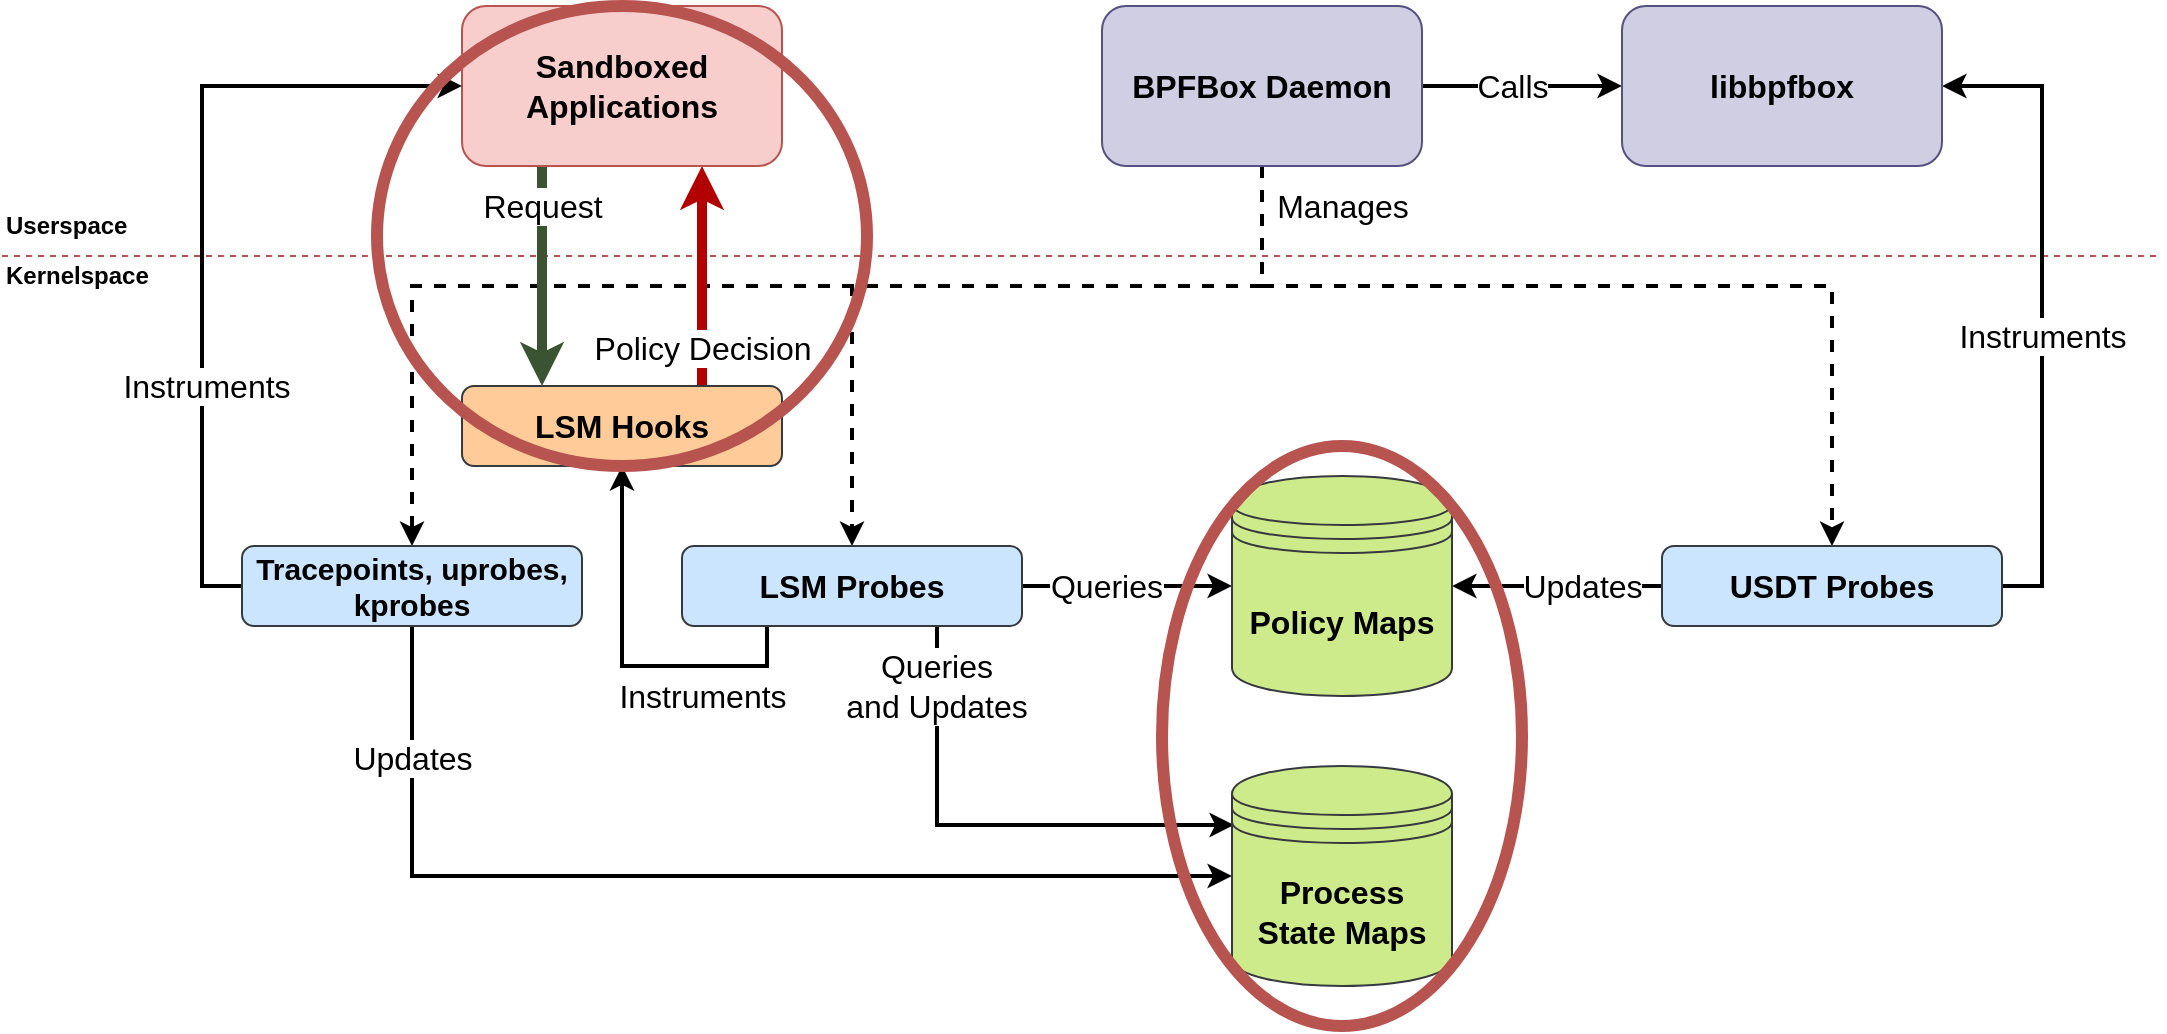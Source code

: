 <mxfile version="13.7.9" type="device"><diagram id="W3UNxI2KwEIUc9SHptHD" name="Page-1"><mxGraphModel dx="2272" dy="848" grid="1" gridSize="10" guides="1" tooltips="1" connect="1" arrows="1" fold="1" page="1" pageScale="1" pageWidth="850" pageHeight="1100" background="none" math="0" shadow="0"><root><mxCell id="0"/><mxCell id="1" parent="0"/><mxCell id="N7EhoKvQdH3JPfqy7K0Q-1" value="" style="endArrow=none;dashed=1;html=1;strokeWidth=1;fillColor=#f8cecc;strokeColor=#b85450;" parent="1" edge="1"><mxGeometry width="50" height="50" relative="1" as="geometry"><mxPoint x="-300" y="245" as="sourcePoint"/><mxPoint x="780" y="245" as="targetPoint"/></mxGeometry></mxCell><mxCell id="Ajm6GjGX5-6_ctmMt1A_-7" style="edgeStyle=orthogonalEdgeStyle;rounded=0;orthogonalLoop=1;jettySize=auto;html=1;exitX=0.5;exitY=1;exitDx=0;exitDy=0;entryX=0.5;entryY=0;entryDx=0;entryDy=0;fontSize=16;strokeWidth=2;dashed=1;" parent="1" source="Ajm6GjGX5-6_ctmMt1A_-1" target="Ajm6GjGX5-6_ctmMt1A_-2" edge="1"><mxGeometry relative="1" as="geometry"><Array as="points"><mxPoint x="330" y="260"/><mxPoint x="125" y="260"/></Array></mxGeometry></mxCell><mxCell id="Ajm6GjGX5-6_ctmMt1A_-8" style="edgeStyle=orthogonalEdgeStyle;rounded=0;orthogonalLoop=1;jettySize=auto;html=1;exitX=0.5;exitY=1;exitDx=0;exitDy=0;entryX=0.5;entryY=0;entryDx=0;entryDy=0;fontSize=16;strokeWidth=2;dashed=1;" parent="1" source="Ajm6GjGX5-6_ctmMt1A_-1" target="Ajm6GjGX5-6_ctmMt1A_-6" edge="1"><mxGeometry relative="1" as="geometry"><Array as="points"><mxPoint x="330" y="260"/><mxPoint x="615" y="260"/></Array></mxGeometry></mxCell><mxCell id="Ajm6GjGX5-6_ctmMt1A_-26" style="edgeStyle=orthogonalEdgeStyle;rounded=0;orthogonalLoop=1;jettySize=auto;html=1;exitX=1;exitY=0.5;exitDx=0;exitDy=0;entryX=0;entryY=0.5;entryDx=0;entryDy=0;fontSize=16;strokeWidth=2;" parent="1" source="Ajm6GjGX5-6_ctmMt1A_-1" target="Ajm6GjGX5-6_ctmMt1A_-25" edge="1"><mxGeometry relative="1" as="geometry"/></mxCell><mxCell id="Ajm6GjGX5-6_ctmMt1A_-28" value="Calls" style="edgeLabel;html=1;align=center;verticalAlign=middle;resizable=0;points=[];fontSize=16;" parent="Ajm6GjGX5-6_ctmMt1A_-26" vertex="1" connectable="0"><mxGeometry x="-0.102" y="1" relative="1" as="geometry"><mxPoint y="1" as="offset"/></mxGeometry></mxCell><mxCell id="Ajm6GjGX5-6_ctmMt1A_-34" style="edgeStyle=orthogonalEdgeStyle;rounded=0;orthogonalLoop=1;jettySize=auto;html=1;exitX=0.5;exitY=1;exitDx=0;exitDy=0;fontSize=16;strokeWidth=2;dashed=1;" parent="1" source="Ajm6GjGX5-6_ctmMt1A_-1" target="Ajm6GjGX5-6_ctmMt1A_-33" edge="1"><mxGeometry relative="1" as="geometry"><Array as="points"><mxPoint x="330" y="260"/><mxPoint x="-95" y="260"/></Array></mxGeometry></mxCell><mxCell id="Ajm6GjGX5-6_ctmMt1A_-56" value="Manages" style="edgeLabel;html=1;align=center;verticalAlign=middle;resizable=0;points=[];fontSize=16;" parent="Ajm6GjGX5-6_ctmMt1A_-34" vertex="1" connectable="0"><mxGeometry x="-0.932" y="-2" relative="1" as="geometry"><mxPoint x="42" y="-0.8" as="offset"/></mxGeometry></mxCell><mxCell id="Ajm6GjGX5-6_ctmMt1A_-1" value="BPFBox Daemon" style="rounded=1;whiteSpace=wrap;html=1;fontStyle=1;fillColor=#d0cee2;strokeColor=#56517e;fontSize=16;" parent="1" vertex="1"><mxGeometry x="250" y="120" width="160" height="80" as="geometry"/></mxCell><mxCell id="Ajm6GjGX5-6_ctmMt1A_-20" style="edgeStyle=orthogonalEdgeStyle;rounded=0;orthogonalLoop=1;jettySize=auto;html=1;exitX=1;exitY=0.5;exitDx=0;exitDy=0;entryX=0;entryY=0.5;entryDx=0;entryDy=0;fontSize=16;strokeWidth=2;" parent="1" source="Ajm6GjGX5-6_ctmMt1A_-2" target="Ajm6GjGX5-6_ctmMt1A_-18" edge="1"><mxGeometry relative="1" as="geometry"/></mxCell><mxCell id="Ajm6GjGX5-6_ctmMt1A_-21" value="Queries" style="edgeLabel;html=1;align=center;verticalAlign=middle;resizable=0;points=[];fontSize=16;" parent="Ajm6GjGX5-6_ctmMt1A_-20" vertex="1" connectable="0"><mxGeometry x="-0.431" relative="1" as="geometry"><mxPoint x="11.45" as="offset"/></mxGeometry></mxCell><mxCell id="Ajm6GjGX5-6_ctmMt1A_-54" style="edgeStyle=orthogonalEdgeStyle;rounded=0;orthogonalLoop=1;jettySize=auto;html=1;exitX=0.25;exitY=1;exitDx=0;exitDy=0;entryX=0.5;entryY=1;entryDx=0;entryDy=0;strokeWidth=2;fontSize=16;" parent="1" source="Ajm6GjGX5-6_ctmMt1A_-2" target="Ajm6GjGX5-6_ctmMt1A_-12" edge="1"><mxGeometry relative="1" as="geometry"><Array as="points"><mxPoint x="83" y="450"/><mxPoint x="10" y="450"/></Array></mxGeometry></mxCell><mxCell id="Ajm6GjGX5-6_ctmMt1A_-55" value="Instruments" style="edgeLabel;html=1;align=center;verticalAlign=middle;resizable=0;points=[];fontSize=16;" parent="Ajm6GjGX5-6_ctmMt1A_-54" vertex="1" connectable="0"><mxGeometry x="-0.482" y="2" relative="1" as="geometry"><mxPoint x="-2.52" y="13" as="offset"/></mxGeometry></mxCell><mxCell id="Ajm6GjGX5-6_ctmMt1A_-57" style="edgeStyle=orthogonalEdgeStyle;rounded=0;orthogonalLoop=1;jettySize=auto;html=1;exitX=0.75;exitY=1;exitDx=0;exitDy=0;entryX=0.009;entryY=0.268;entryDx=0;entryDy=0;entryPerimeter=0;strokeWidth=2;fontSize=16;" parent="1" source="Ajm6GjGX5-6_ctmMt1A_-2" target="Ajm6GjGX5-6_ctmMt1A_-35" edge="1"><mxGeometry relative="1" as="geometry"/></mxCell><mxCell id="Ajm6GjGX5-6_ctmMt1A_-58" value="Queries&lt;br&gt;and Updates" style="edgeLabel;html=1;align=center;verticalAlign=middle;resizable=0;points=[];fontSize=16;" parent="Ajm6GjGX5-6_ctmMt1A_-57" vertex="1" connectable="0"><mxGeometry x="-0.697" y="-1" relative="1" as="geometry"><mxPoint y="-7.5" as="offset"/></mxGeometry></mxCell><mxCell id="Ajm6GjGX5-6_ctmMt1A_-2" value="LSM Probes" style="rounded=1;whiteSpace=wrap;html=1;fontStyle=1;fillColor=#cce5ff;strokeColor=#36393d;fontSize=16;" parent="1" vertex="1"><mxGeometry x="40" y="390" width="170" height="40" as="geometry"/></mxCell><mxCell id="Ajm6GjGX5-6_ctmMt1A_-19" style="edgeStyle=orthogonalEdgeStyle;rounded=0;orthogonalLoop=1;jettySize=auto;html=1;exitX=0;exitY=0.5;exitDx=0;exitDy=0;entryX=1;entryY=0.5;entryDx=0;entryDy=0;fontSize=16;strokeWidth=2;" parent="1" source="Ajm6GjGX5-6_ctmMt1A_-6" target="Ajm6GjGX5-6_ctmMt1A_-18" edge="1"><mxGeometry relative="1" as="geometry"/></mxCell><mxCell id="Ajm6GjGX5-6_ctmMt1A_-22" value="Updates" style="edgeLabel;html=1;align=center;verticalAlign=middle;resizable=0;points=[];fontSize=16;" parent="Ajm6GjGX5-6_ctmMt1A_-19" vertex="1" connectable="0"><mxGeometry x="0.249" y="1" relative="1" as="geometry"><mxPoint x="25.67" y="-1" as="offset"/></mxGeometry></mxCell><mxCell id="Ajm6GjGX5-6_ctmMt1A_-30" style="edgeStyle=orthogonalEdgeStyle;rounded=0;orthogonalLoop=1;jettySize=auto;html=1;exitX=1;exitY=0.5;exitDx=0;exitDy=0;entryX=1;entryY=0.5;entryDx=0;entryDy=0;fontSize=16;strokeWidth=2;" parent="1" source="Ajm6GjGX5-6_ctmMt1A_-6" target="Ajm6GjGX5-6_ctmMt1A_-25" edge="1"><mxGeometry relative="1" as="geometry"/></mxCell><mxCell id="Ajm6GjGX5-6_ctmMt1A_-31" value="Instruments" style="edgeLabel;html=1;align=center;verticalAlign=middle;resizable=0;points=[];fontSize=16;" parent="Ajm6GjGX5-6_ctmMt1A_-30" vertex="1" connectable="0"><mxGeometry x="-0.254" relative="1" as="geometry"><mxPoint y="-25.48" as="offset"/></mxGeometry></mxCell><mxCell id="Ajm6GjGX5-6_ctmMt1A_-6" value="USDT Probes" style="rounded=1;whiteSpace=wrap;html=1;fontStyle=1;fillColor=#cce5ff;strokeColor=#36393d;fontSize=16;" parent="1" vertex="1"><mxGeometry x="530" y="390" width="170" height="40" as="geometry"/></mxCell><mxCell id="Ajm6GjGX5-6_ctmMt1A_-50" style="edgeStyle=none;rounded=0;orthogonalLoop=1;jettySize=auto;html=1;exitX=0.75;exitY=0;exitDx=0;exitDy=0;entryX=0.75;entryY=1;entryDx=0;entryDy=0;strokeWidth=5;fontSize=16;fillColor=#e51400;strokeColor=#B20000;" parent="1" source="Ajm6GjGX5-6_ctmMt1A_-12" target="Ajm6GjGX5-6_ctmMt1A_-32" edge="1"><mxGeometry relative="1" as="geometry"/></mxCell><mxCell id="Ajm6GjGX5-6_ctmMt1A_-53" value="Policy Decision" style="edgeLabel;html=1;align=center;verticalAlign=middle;resizable=0;points=[];fontSize=16;" parent="Ajm6GjGX5-6_ctmMt1A_-50" vertex="1" connectable="0"><mxGeometry x="0.286" y="1" relative="1" as="geometry"><mxPoint x="1" y="50.83" as="offset"/></mxGeometry></mxCell><mxCell id="Ajm6GjGX5-6_ctmMt1A_-12" value="LSM Hooks" style="rounded=1;whiteSpace=wrap;html=1;fontStyle=1;fillColor=#ffcc99;strokeColor=#36393d;fontSize=16;" parent="1" vertex="1"><mxGeometry x="-70" y="310" width="160" height="40" as="geometry"/></mxCell><mxCell id="Ajm6GjGX5-6_ctmMt1A_-18" value="&lt;b&gt;Policy Maps&lt;/b&gt;" style="shape=datastore;whiteSpace=wrap;html=1;fontSize=16;align=center;fillColor=#cdeb8b;strokeColor=#36393d;" parent="1" vertex="1"><mxGeometry x="315" y="355" width="110" height="110" as="geometry"/></mxCell><mxCell id="Ajm6GjGX5-6_ctmMt1A_-25" value="libbpfbox" style="rounded=1;whiteSpace=wrap;html=1;fontStyle=1;fillColor=#d0cee2;strokeColor=#56517e;fontSize=16;" parent="1" vertex="1"><mxGeometry x="510" y="120" width="160" height="80" as="geometry"/></mxCell><mxCell id="Ajm6GjGX5-6_ctmMt1A_-49" style="rounded=0;orthogonalLoop=1;jettySize=auto;html=1;exitX=0.25;exitY=1;exitDx=0;exitDy=0;entryX=0.25;entryY=0;entryDx=0;entryDy=0;strokeWidth=5;fontSize=16;fillColor=#6d8764;strokeColor=#3A5431;" parent="1" source="Ajm6GjGX5-6_ctmMt1A_-32" target="Ajm6GjGX5-6_ctmMt1A_-12" edge="1"><mxGeometry relative="1" as="geometry"/></mxCell><mxCell id="Ajm6GjGX5-6_ctmMt1A_-51" value="Request" style="edgeLabel;html=1;align=center;verticalAlign=middle;resizable=0;points=[];fontSize=16;" parent="Ajm6GjGX5-6_ctmMt1A_-49" vertex="1" connectable="0"><mxGeometry x="-0.525" y="-2" relative="1" as="geometry"><mxPoint x="2" y="-5.83" as="offset"/></mxGeometry></mxCell><mxCell id="Ajm6GjGX5-6_ctmMt1A_-32" value="Sandboxed Applications" style="rounded=1;whiteSpace=wrap;html=1;fontStyle=1;fillColor=#f8cecc;strokeColor=#b85450;fontSize=16;" parent="1" vertex="1"><mxGeometry x="-70" y="120" width="160" height="80" as="geometry"/></mxCell><mxCell id="Ajm6GjGX5-6_ctmMt1A_-37" style="edgeStyle=orthogonalEdgeStyle;rounded=0;orthogonalLoop=1;jettySize=auto;html=1;exitX=0;exitY=0.5;exitDx=0;exitDy=0;entryX=0;entryY=0.5;entryDx=0;entryDy=0;strokeWidth=2;fontSize=16;" parent="1" source="Ajm6GjGX5-6_ctmMt1A_-33" target="Ajm6GjGX5-6_ctmMt1A_-32" edge="1"><mxGeometry relative="1" as="geometry"/></mxCell><mxCell id="Ajm6GjGX5-6_ctmMt1A_-39" value="Instruments" style="edgeLabel;html=1;align=center;verticalAlign=middle;resizable=0;points=[];fontSize=16;" parent="Ajm6GjGX5-6_ctmMt1A_-37" vertex="1" connectable="0"><mxGeometry x="-0.451" y="-2" relative="1" as="geometry"><mxPoint y="-10.34" as="offset"/></mxGeometry></mxCell><mxCell id="Ajm6GjGX5-6_ctmMt1A_-41" style="edgeStyle=orthogonalEdgeStyle;rounded=0;orthogonalLoop=1;jettySize=auto;html=1;exitX=0.5;exitY=1;exitDx=0;exitDy=0;entryX=0;entryY=0.5;entryDx=0;entryDy=0;strokeWidth=2;fontSize=16;" parent="1" source="Ajm6GjGX5-6_ctmMt1A_-33" target="Ajm6GjGX5-6_ctmMt1A_-35" edge="1"><mxGeometry relative="1" as="geometry"/></mxCell><mxCell id="Ajm6GjGX5-6_ctmMt1A_-42" value="Updates" style="edgeLabel;html=1;align=center;verticalAlign=middle;resizable=0;points=[];fontSize=16;" parent="Ajm6GjGX5-6_ctmMt1A_-41" vertex="1" connectable="0"><mxGeometry x="-0.802" relative="1" as="geometry"><mxPoint y="12.76" as="offset"/></mxGeometry></mxCell><mxCell id="Ajm6GjGX5-6_ctmMt1A_-33" value="Tracepoints, uprobes,&lt;br style=&quot;font-size: 15px;&quot;&gt;kprobes" style="rounded=1;whiteSpace=wrap;html=1;fontStyle=1;fillColor=#cce5ff;strokeColor=#36393d;fontSize=15;" parent="1" vertex="1"><mxGeometry x="-180" y="390" width="170" height="40" as="geometry"/></mxCell><mxCell id="Ajm6GjGX5-6_ctmMt1A_-35" value="&lt;b&gt;Process&lt;br&gt;State Maps&lt;br&gt;&lt;/b&gt;" style="shape=datastore;whiteSpace=wrap;html=1;fontSize=16;align=center;fillColor=#cdeb8b;strokeColor=#36393d;" parent="1" vertex="1"><mxGeometry x="315" y="500" width="110" height="110" as="geometry"/></mxCell><mxCell id="N7EhoKvQdH3JPfqy7K0Q-2" value="Userspace" style="text;html=1;align=left;verticalAlign=middle;resizable=0;points=[];autosize=1;fontStyle=1;" parent="1" vertex="1"><mxGeometry x="-300" y="220" width="80" height="20" as="geometry"/></mxCell><mxCell id="N7EhoKvQdH3JPfqy7K0Q-3" value="Kernelspace" style="text;html=1;align=left;verticalAlign=middle;resizable=0;points=[];autosize=1;fontStyle=1;" parent="1" vertex="1"><mxGeometry x="-300" y="245" width="90" height="20" as="geometry"/></mxCell><mxCell id="ZGYrJlLHzXBVb6J5HhDj-3" value="" style="ellipse;whiteSpace=wrap;html=1;strokeColor=#b85450;fillColor=none;strokeWidth=6;" vertex="1" parent="1"><mxGeometry x="280" y="340" width="180" height="290" as="geometry"/></mxCell><mxCell id="ZGYrJlLHzXBVb6J5HhDj-6" value="" style="ellipse;whiteSpace=wrap;html=1;strokeColor=#b85450;fillColor=none;strokeWidth=6;" vertex="1" parent="1"><mxGeometry x="-112.5" y="120" width="245" height="230" as="geometry"/></mxCell></root></mxGraphModel></diagram></mxfile>